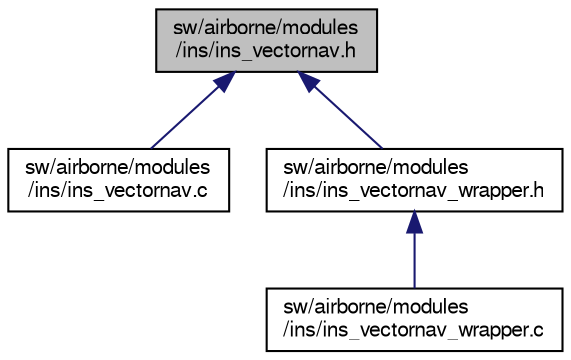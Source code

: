 digraph "sw/airborne/modules/ins/ins_vectornav.h"
{
  edge [fontname="FreeSans",fontsize="10",labelfontname="FreeSans",labelfontsize="10"];
  node [fontname="FreeSans",fontsize="10",shape=record];
  Node1 [label="sw/airborne/modules\l/ins/ins_vectornav.h",height=0.2,width=0.4,color="black", fillcolor="grey75", style="filled", fontcolor="black"];
  Node1 -> Node2 [dir="back",color="midnightblue",fontsize="10",style="solid",fontname="FreeSans"];
  Node2 [label="sw/airborne/modules\l/ins/ins_vectornav.c",height=0.2,width=0.4,color="black", fillcolor="white", style="filled",URL="$ins__vectornav_8c.html",tooltip="Vectornav VN-200 INS subsystem. "];
  Node1 -> Node3 [dir="back",color="midnightblue",fontsize="10",style="solid",fontname="FreeSans"];
  Node3 [label="sw/airborne/modules\l/ins/ins_vectornav_wrapper.h",height=0.2,width=0.4,color="black", fillcolor="white", style="filled",URL="$ins__vectornav__wrapper_8h.html",tooltip="Vectornav VN-200 INS subsystem. "];
  Node3 -> Node4 [dir="back",color="midnightblue",fontsize="10",style="solid",fontname="FreeSans"];
  Node4 [label="sw/airborne/modules\l/ins/ins_vectornav_wrapper.c",height=0.2,width=0.4,color="black", fillcolor="white", style="filled",URL="$ins__vectornav__wrapper_8c.html",tooltip="Vectornav VN-200 INS subsystem. "];
}
